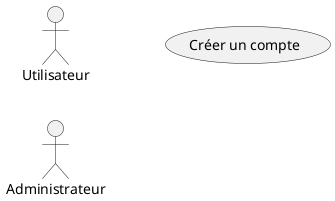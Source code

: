 @startuml "Diagramme de cas d'utilisation"

left to right direction

actor "Utilisateur" as User

actor "Administrateur" as Admin

usecase "Créer un compte" as cun

@enduml